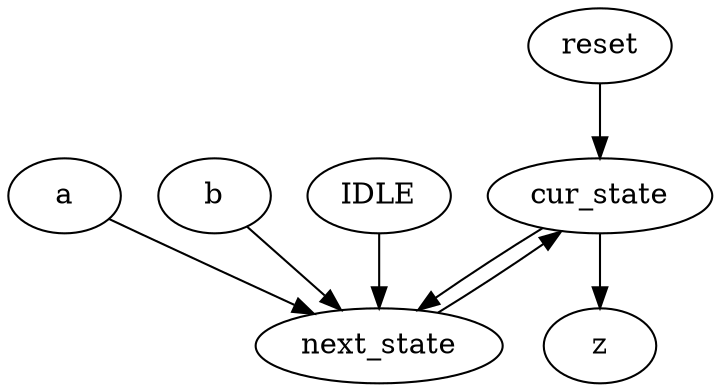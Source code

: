 strict digraph "" {
	reset -> cur_state	[weight=2.0];
	a -> next_state	[weight=3.0];
	b -> next_state	[weight=3.0];
	cur_state -> z	[weight=1.0];
	cur_state -> next_state	[weight=5.0];
	IDLE -> next_state	[weight=4.0];
	next_state -> cur_state	[weight=1.0];
}
